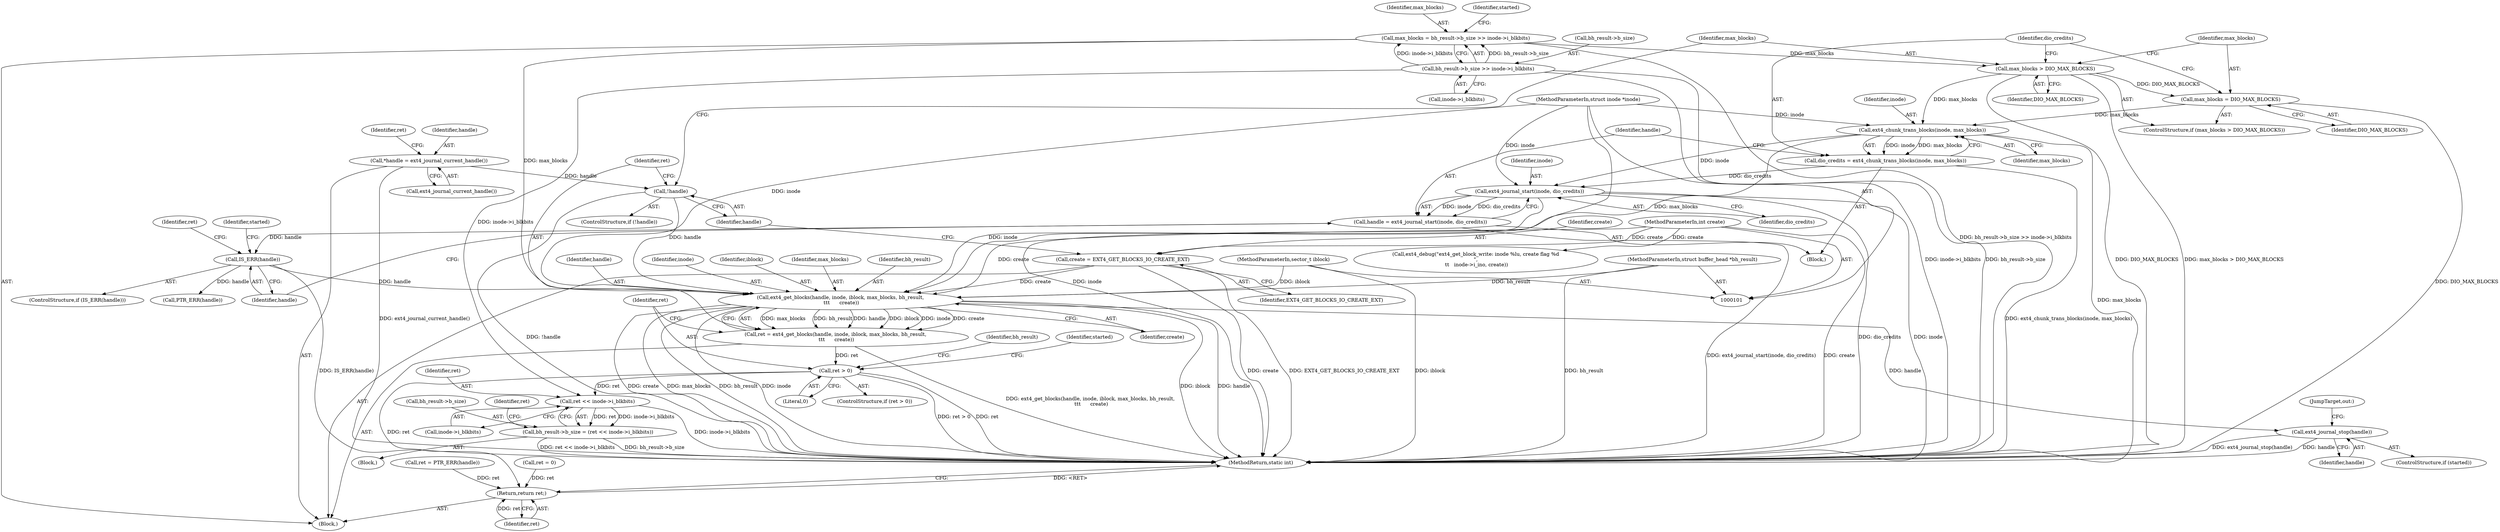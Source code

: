 digraph "0_linux_744692dc059845b2a3022119871846e74d4f6e11_8@pointer" {
"1000174" [label="(Call,ext4_get_blocks(handle, inode, iblock, max_blocks, bh_result,\n \t\t\t      create))"];
"1000140" [label="(Call,!handle)"];
"1000108" [label="(Call,*handle = ext4_journal_current_handle())"];
"1000161" [label="(Call,IS_ERR(handle))"];
"1000155" [label="(Call,handle = ext4_journal_start(inode, dio_credits))"];
"1000157" [label="(Call,ext4_journal_start(inode, dio_credits))"];
"1000152" [label="(Call,ext4_chunk_trans_blocks(inode, max_blocks))"];
"1000102" [label="(MethodParameterIn,struct inode *inode)"];
"1000147" [label="(Call,max_blocks = DIO_MAX_BLOCKS)"];
"1000144" [label="(Call,max_blocks > DIO_MAX_BLOCKS)"];
"1000116" [label="(Call,max_blocks = bh_result->b_size >> inode->i_blkbits)"];
"1000118" [label="(Call,bh_result->b_size >> inode->i_blkbits)"];
"1000150" [label="(Call,dio_credits = ext4_chunk_trans_blocks(inode, max_blocks))"];
"1000103" [label="(MethodParameterIn,sector_t iblock)"];
"1000104" [label="(MethodParameterIn,struct buffer_head *bh_result)"];
"1000136" [label="(Call,create = EXT4_GET_BLOCKS_IO_CREATE_EXT)"];
"1000105" [label="(MethodParameterIn,int create)"];
"1000172" [label="(Call,ret = ext4_get_blocks(handle, inode, iblock, max_blocks, bh_result,\n \t\t\t      create))"];
"1000182" [label="(Call,ret > 0)"];
"1000190" [label="(Call,ret << inode->i_blkbits)"];
"1000186" [label="(Call,bh_result->b_size = (ret << inode->i_blkbits))"];
"1000203" [label="(Return,return ret;)"];
"1000200" [label="(Call,ext4_journal_stop(handle))"];
"1000187" [label="(Call,bh_result->b_size)"];
"1000105" [label="(MethodParameterIn,int create)"];
"1000130" [label="(Call,ext4_debug(\"ext4_get_block_write: inode %lu, create flag %d\n\",\n \t\t   inode->i_ino, create))"];
"1000113" [label="(Identifier,ret)"];
"1000146" [label="(Identifier,DIO_MAX_BLOCKS)"];
"1000203" [label="(Return,return ret;)"];
"1000145" [label="(Identifier,max_blocks)"];
"1000192" [label="(Call,inode->i_blkbits)"];
"1000172" [label="(Call,ret = ext4_get_blocks(handle, inode, iblock, max_blocks, bh_result,\n \t\t\t      create))"];
"1000140" [label="(Call,!handle)"];
"1000165" [label="(Identifier,ret)"];
"1000142" [label="(Block,)"];
"1000185" [label="(Block,)"];
"1000119" [label="(Call,bh_result->b_size)"];
"1000183" [label="(Identifier,ret)"];
"1000186" [label="(Call,bh_result->b_size = (ret << inode->i_blkbits))"];
"1000161" [label="(Call,IS_ERR(handle))"];
"1000170" [label="(Identifier,started)"];
"1000160" [label="(ControlStructure,if (IS_ERR(handle)))"];
"1000137" [label="(Identifier,create)"];
"1000150" [label="(Call,dio_credits = ext4_chunk_trans_blocks(inode, max_blocks))"];
"1000199" [label="(Identifier,started)"];
"1000155" [label="(Call,handle = ext4_journal_start(inode, dio_credits))"];
"1000175" [label="(Identifier,handle)"];
"1000122" [label="(Call,inode->i_blkbits)"];
"1000164" [label="(Call,ret = PTR_ERR(handle))"];
"1000204" [label="(Identifier,ret)"];
"1000176" [label="(Identifier,inode)"];
"1000162" [label="(Identifier,handle)"];
"1000144" [label="(Call,max_blocks > DIO_MAX_BLOCKS)"];
"1000136" [label="(Call,create = EXT4_GET_BLOCKS_IO_CREATE_EXT)"];
"1000177" [label="(Identifier,iblock)"];
"1000152" [label="(Call,ext4_chunk_trans_blocks(inode, max_blocks))"];
"1000166" [label="(Call,PTR_ERR(handle))"];
"1000147" [label="(Call,max_blocks = DIO_MAX_BLOCKS)"];
"1000143" [label="(ControlStructure,if (max_blocks > DIO_MAX_BLOCKS))"];
"1000116" [label="(Call,max_blocks = bh_result->b_size >> inode->i_blkbits)"];
"1000180" [label="(Identifier,create)"];
"1000181" [label="(ControlStructure,if (ret > 0))"];
"1000190" [label="(Call,ret << inode->i_blkbits)"];
"1000118" [label="(Call,bh_result->b_size >> inode->i_blkbits)"];
"1000159" [label="(Identifier,dio_credits)"];
"1000148" [label="(Identifier,max_blocks)"];
"1000184" [label="(Literal,0)"];
"1000198" [label="(ControlStructure,if (started))"];
"1000138" [label="(Identifier,EXT4_GET_BLOCKS_IO_CREATE_EXT)"];
"1000117" [label="(Identifier,max_blocks)"];
"1000108" [label="(Call,*handle = ext4_journal_current_handle())"];
"1000195" [label="(Call,ret = 0)"];
"1000178" [label="(Identifier,max_blocks)"];
"1000174" [label="(Call,ext4_get_blocks(handle, inode, iblock, max_blocks, bh_result,\n \t\t\t      create))"];
"1000196" [label="(Identifier,ret)"];
"1000157" [label="(Call,ext4_journal_start(inode, dio_credits))"];
"1000109" [label="(Identifier,handle)"];
"1000128" [label="(Identifier,started)"];
"1000188" [label="(Identifier,bh_result)"];
"1000158" [label="(Identifier,inode)"];
"1000106" [label="(Block,)"];
"1000153" [label="(Identifier,inode)"];
"1000191" [label="(Identifier,ret)"];
"1000102" [label="(MethodParameterIn,struct inode *inode)"];
"1000173" [label="(Identifier,ret)"];
"1000156" [label="(Identifier,handle)"];
"1000149" [label="(Identifier,DIO_MAX_BLOCKS)"];
"1000179" [label="(Identifier,bh_result)"];
"1000110" [label="(Call,ext4_journal_current_handle())"];
"1000205" [label="(MethodReturn,static int)"];
"1000141" [label="(Identifier,handle)"];
"1000151" [label="(Identifier,dio_credits)"];
"1000202" [label="(JumpTarget,out:)"];
"1000104" [label="(MethodParameterIn,struct buffer_head *bh_result)"];
"1000154" [label="(Identifier,max_blocks)"];
"1000139" [label="(ControlStructure,if (!handle))"];
"1000201" [label="(Identifier,handle)"];
"1000200" [label="(Call,ext4_journal_stop(handle))"];
"1000103" [label="(MethodParameterIn,sector_t iblock)"];
"1000182" [label="(Call,ret > 0)"];
"1000174" -> "1000172"  [label="AST: "];
"1000174" -> "1000180"  [label="CFG: "];
"1000175" -> "1000174"  [label="AST: "];
"1000176" -> "1000174"  [label="AST: "];
"1000177" -> "1000174"  [label="AST: "];
"1000178" -> "1000174"  [label="AST: "];
"1000179" -> "1000174"  [label="AST: "];
"1000180" -> "1000174"  [label="AST: "];
"1000172" -> "1000174"  [label="CFG: "];
"1000174" -> "1000205"  [label="DDG: create"];
"1000174" -> "1000205"  [label="DDG: max_blocks"];
"1000174" -> "1000205"  [label="DDG: bh_result"];
"1000174" -> "1000205"  [label="DDG: inode"];
"1000174" -> "1000205"  [label="DDG: iblock"];
"1000174" -> "1000205"  [label="DDG: handle"];
"1000174" -> "1000172"  [label="DDG: max_blocks"];
"1000174" -> "1000172"  [label="DDG: bh_result"];
"1000174" -> "1000172"  [label="DDG: handle"];
"1000174" -> "1000172"  [label="DDG: iblock"];
"1000174" -> "1000172"  [label="DDG: inode"];
"1000174" -> "1000172"  [label="DDG: create"];
"1000140" -> "1000174"  [label="DDG: handle"];
"1000161" -> "1000174"  [label="DDG: handle"];
"1000157" -> "1000174"  [label="DDG: inode"];
"1000102" -> "1000174"  [label="DDG: inode"];
"1000103" -> "1000174"  [label="DDG: iblock"];
"1000116" -> "1000174"  [label="DDG: max_blocks"];
"1000152" -> "1000174"  [label="DDG: max_blocks"];
"1000104" -> "1000174"  [label="DDG: bh_result"];
"1000136" -> "1000174"  [label="DDG: create"];
"1000105" -> "1000174"  [label="DDG: create"];
"1000174" -> "1000200"  [label="DDG: handle"];
"1000140" -> "1000139"  [label="AST: "];
"1000140" -> "1000141"  [label="CFG: "];
"1000141" -> "1000140"  [label="AST: "];
"1000145" -> "1000140"  [label="CFG: "];
"1000173" -> "1000140"  [label="CFG: "];
"1000140" -> "1000205"  [label="DDG: !handle"];
"1000108" -> "1000140"  [label="DDG: handle"];
"1000108" -> "1000106"  [label="AST: "];
"1000108" -> "1000110"  [label="CFG: "];
"1000109" -> "1000108"  [label="AST: "];
"1000110" -> "1000108"  [label="AST: "];
"1000113" -> "1000108"  [label="CFG: "];
"1000108" -> "1000205"  [label="DDG: ext4_journal_current_handle()"];
"1000161" -> "1000160"  [label="AST: "];
"1000161" -> "1000162"  [label="CFG: "];
"1000162" -> "1000161"  [label="AST: "];
"1000165" -> "1000161"  [label="CFG: "];
"1000170" -> "1000161"  [label="CFG: "];
"1000161" -> "1000205"  [label="DDG: IS_ERR(handle)"];
"1000155" -> "1000161"  [label="DDG: handle"];
"1000161" -> "1000166"  [label="DDG: handle"];
"1000155" -> "1000142"  [label="AST: "];
"1000155" -> "1000157"  [label="CFG: "];
"1000156" -> "1000155"  [label="AST: "];
"1000157" -> "1000155"  [label="AST: "];
"1000162" -> "1000155"  [label="CFG: "];
"1000155" -> "1000205"  [label="DDG: ext4_journal_start(inode, dio_credits)"];
"1000157" -> "1000155"  [label="DDG: inode"];
"1000157" -> "1000155"  [label="DDG: dio_credits"];
"1000157" -> "1000159"  [label="CFG: "];
"1000158" -> "1000157"  [label="AST: "];
"1000159" -> "1000157"  [label="AST: "];
"1000157" -> "1000205"  [label="DDG: dio_credits"];
"1000157" -> "1000205"  [label="DDG: inode"];
"1000152" -> "1000157"  [label="DDG: inode"];
"1000102" -> "1000157"  [label="DDG: inode"];
"1000150" -> "1000157"  [label="DDG: dio_credits"];
"1000152" -> "1000150"  [label="AST: "];
"1000152" -> "1000154"  [label="CFG: "];
"1000153" -> "1000152"  [label="AST: "];
"1000154" -> "1000152"  [label="AST: "];
"1000150" -> "1000152"  [label="CFG: "];
"1000152" -> "1000205"  [label="DDG: max_blocks"];
"1000152" -> "1000150"  [label="DDG: inode"];
"1000152" -> "1000150"  [label="DDG: max_blocks"];
"1000102" -> "1000152"  [label="DDG: inode"];
"1000147" -> "1000152"  [label="DDG: max_blocks"];
"1000144" -> "1000152"  [label="DDG: max_blocks"];
"1000102" -> "1000101"  [label="AST: "];
"1000102" -> "1000205"  [label="DDG: inode"];
"1000147" -> "1000143"  [label="AST: "];
"1000147" -> "1000149"  [label="CFG: "];
"1000148" -> "1000147"  [label="AST: "];
"1000149" -> "1000147"  [label="AST: "];
"1000151" -> "1000147"  [label="CFG: "];
"1000147" -> "1000205"  [label="DDG: DIO_MAX_BLOCKS"];
"1000144" -> "1000147"  [label="DDG: DIO_MAX_BLOCKS"];
"1000144" -> "1000143"  [label="AST: "];
"1000144" -> "1000146"  [label="CFG: "];
"1000145" -> "1000144"  [label="AST: "];
"1000146" -> "1000144"  [label="AST: "];
"1000148" -> "1000144"  [label="CFG: "];
"1000151" -> "1000144"  [label="CFG: "];
"1000144" -> "1000205"  [label="DDG: max_blocks > DIO_MAX_BLOCKS"];
"1000144" -> "1000205"  [label="DDG: DIO_MAX_BLOCKS"];
"1000116" -> "1000144"  [label="DDG: max_blocks"];
"1000116" -> "1000106"  [label="AST: "];
"1000116" -> "1000118"  [label="CFG: "];
"1000117" -> "1000116"  [label="AST: "];
"1000118" -> "1000116"  [label="AST: "];
"1000128" -> "1000116"  [label="CFG: "];
"1000116" -> "1000205"  [label="DDG: bh_result->b_size >> inode->i_blkbits"];
"1000118" -> "1000116"  [label="DDG: bh_result->b_size"];
"1000118" -> "1000116"  [label="DDG: inode->i_blkbits"];
"1000118" -> "1000122"  [label="CFG: "];
"1000119" -> "1000118"  [label="AST: "];
"1000122" -> "1000118"  [label="AST: "];
"1000118" -> "1000205"  [label="DDG: bh_result->b_size"];
"1000118" -> "1000205"  [label="DDG: inode->i_blkbits"];
"1000118" -> "1000190"  [label="DDG: inode->i_blkbits"];
"1000150" -> "1000142"  [label="AST: "];
"1000151" -> "1000150"  [label="AST: "];
"1000156" -> "1000150"  [label="CFG: "];
"1000150" -> "1000205"  [label="DDG: ext4_chunk_trans_blocks(inode, max_blocks)"];
"1000103" -> "1000101"  [label="AST: "];
"1000103" -> "1000205"  [label="DDG: iblock"];
"1000104" -> "1000101"  [label="AST: "];
"1000104" -> "1000205"  [label="DDG: bh_result"];
"1000136" -> "1000106"  [label="AST: "];
"1000136" -> "1000138"  [label="CFG: "];
"1000137" -> "1000136"  [label="AST: "];
"1000138" -> "1000136"  [label="AST: "];
"1000141" -> "1000136"  [label="CFG: "];
"1000136" -> "1000205"  [label="DDG: EXT4_GET_BLOCKS_IO_CREATE_EXT"];
"1000136" -> "1000205"  [label="DDG: create"];
"1000105" -> "1000136"  [label="DDG: create"];
"1000105" -> "1000101"  [label="AST: "];
"1000105" -> "1000205"  [label="DDG: create"];
"1000105" -> "1000130"  [label="DDG: create"];
"1000172" -> "1000106"  [label="AST: "];
"1000173" -> "1000172"  [label="AST: "];
"1000183" -> "1000172"  [label="CFG: "];
"1000172" -> "1000205"  [label="DDG: ext4_get_blocks(handle, inode, iblock, max_blocks, bh_result,\n \t\t\t      create)"];
"1000172" -> "1000182"  [label="DDG: ret"];
"1000182" -> "1000181"  [label="AST: "];
"1000182" -> "1000184"  [label="CFG: "];
"1000183" -> "1000182"  [label="AST: "];
"1000184" -> "1000182"  [label="AST: "];
"1000188" -> "1000182"  [label="CFG: "];
"1000199" -> "1000182"  [label="CFG: "];
"1000182" -> "1000205"  [label="DDG: ret > 0"];
"1000182" -> "1000205"  [label="DDG: ret"];
"1000182" -> "1000190"  [label="DDG: ret"];
"1000182" -> "1000203"  [label="DDG: ret"];
"1000190" -> "1000186"  [label="AST: "];
"1000190" -> "1000192"  [label="CFG: "];
"1000191" -> "1000190"  [label="AST: "];
"1000192" -> "1000190"  [label="AST: "];
"1000186" -> "1000190"  [label="CFG: "];
"1000190" -> "1000205"  [label="DDG: inode->i_blkbits"];
"1000190" -> "1000186"  [label="DDG: ret"];
"1000190" -> "1000186"  [label="DDG: inode->i_blkbits"];
"1000186" -> "1000185"  [label="AST: "];
"1000187" -> "1000186"  [label="AST: "];
"1000196" -> "1000186"  [label="CFG: "];
"1000186" -> "1000205"  [label="DDG: bh_result->b_size"];
"1000186" -> "1000205"  [label="DDG: ret << inode->i_blkbits"];
"1000203" -> "1000106"  [label="AST: "];
"1000203" -> "1000204"  [label="CFG: "];
"1000204" -> "1000203"  [label="AST: "];
"1000205" -> "1000203"  [label="CFG: "];
"1000203" -> "1000205"  [label="DDG: <RET>"];
"1000204" -> "1000203"  [label="DDG: ret"];
"1000195" -> "1000203"  [label="DDG: ret"];
"1000164" -> "1000203"  [label="DDG: ret"];
"1000200" -> "1000198"  [label="AST: "];
"1000200" -> "1000201"  [label="CFG: "];
"1000201" -> "1000200"  [label="AST: "];
"1000202" -> "1000200"  [label="CFG: "];
"1000200" -> "1000205"  [label="DDG: handle"];
"1000200" -> "1000205"  [label="DDG: ext4_journal_stop(handle)"];
}
